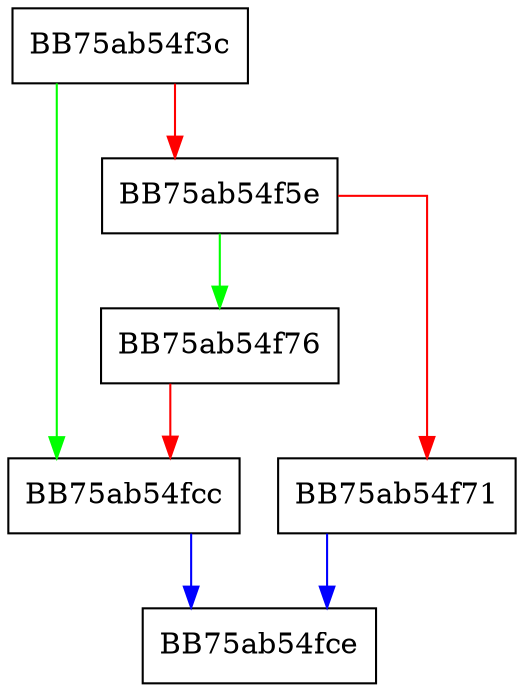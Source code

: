 digraph resizeIndexObject {
  node [shape="box"];
  graph [splines=ortho];
  BB75ab54f3c -> BB75ab54fcc [color="green"];
  BB75ab54f3c -> BB75ab54f5e [color="red"];
  BB75ab54f5e -> BB75ab54f76 [color="green"];
  BB75ab54f5e -> BB75ab54f71 [color="red"];
  BB75ab54f71 -> BB75ab54fce [color="blue"];
  BB75ab54f76 -> BB75ab54fcc [color="red"];
  BB75ab54fcc -> BB75ab54fce [color="blue"];
}